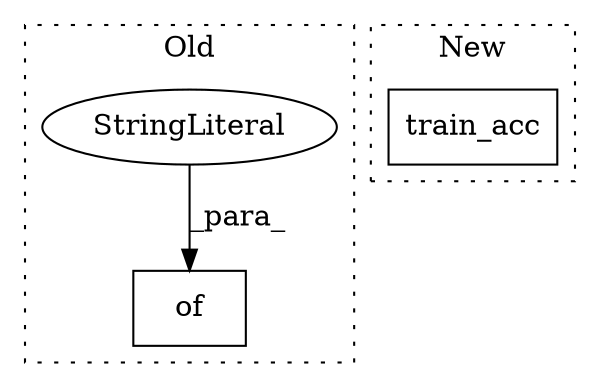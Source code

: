 digraph G {
subgraph cluster0 {
1 [label="of" a="32" s="2360,2385" l="3,1" shape="box"];
3 [label="StringLiteral" a="45" s="2363" l="6" shape="ellipse"];
label = "Old";
style="dotted";
}
subgraph cluster1 {
2 [label="train_acc" a="32" s="1152,1170" l="10,1" shape="box"];
label = "New";
style="dotted";
}
3 -> 1 [label="_para_"];
}